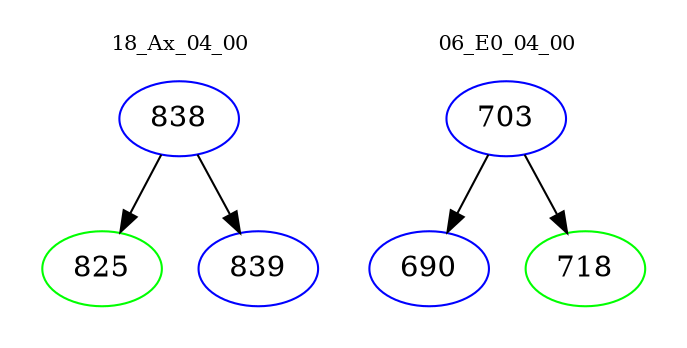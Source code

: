 digraph{
subgraph cluster_0 {
color = white
label = "18_Ax_04_00";
fontsize=10;
T0_838 [label="838", color="blue"]
T0_838 -> T0_825 [color="black"]
T0_825 [label="825", color="green"]
T0_838 -> T0_839 [color="black"]
T0_839 [label="839", color="blue"]
}
subgraph cluster_1 {
color = white
label = "06_E0_04_00";
fontsize=10;
T1_703 [label="703", color="blue"]
T1_703 -> T1_690 [color="black"]
T1_690 [label="690", color="blue"]
T1_703 -> T1_718 [color="black"]
T1_718 [label="718", color="green"]
}
}
